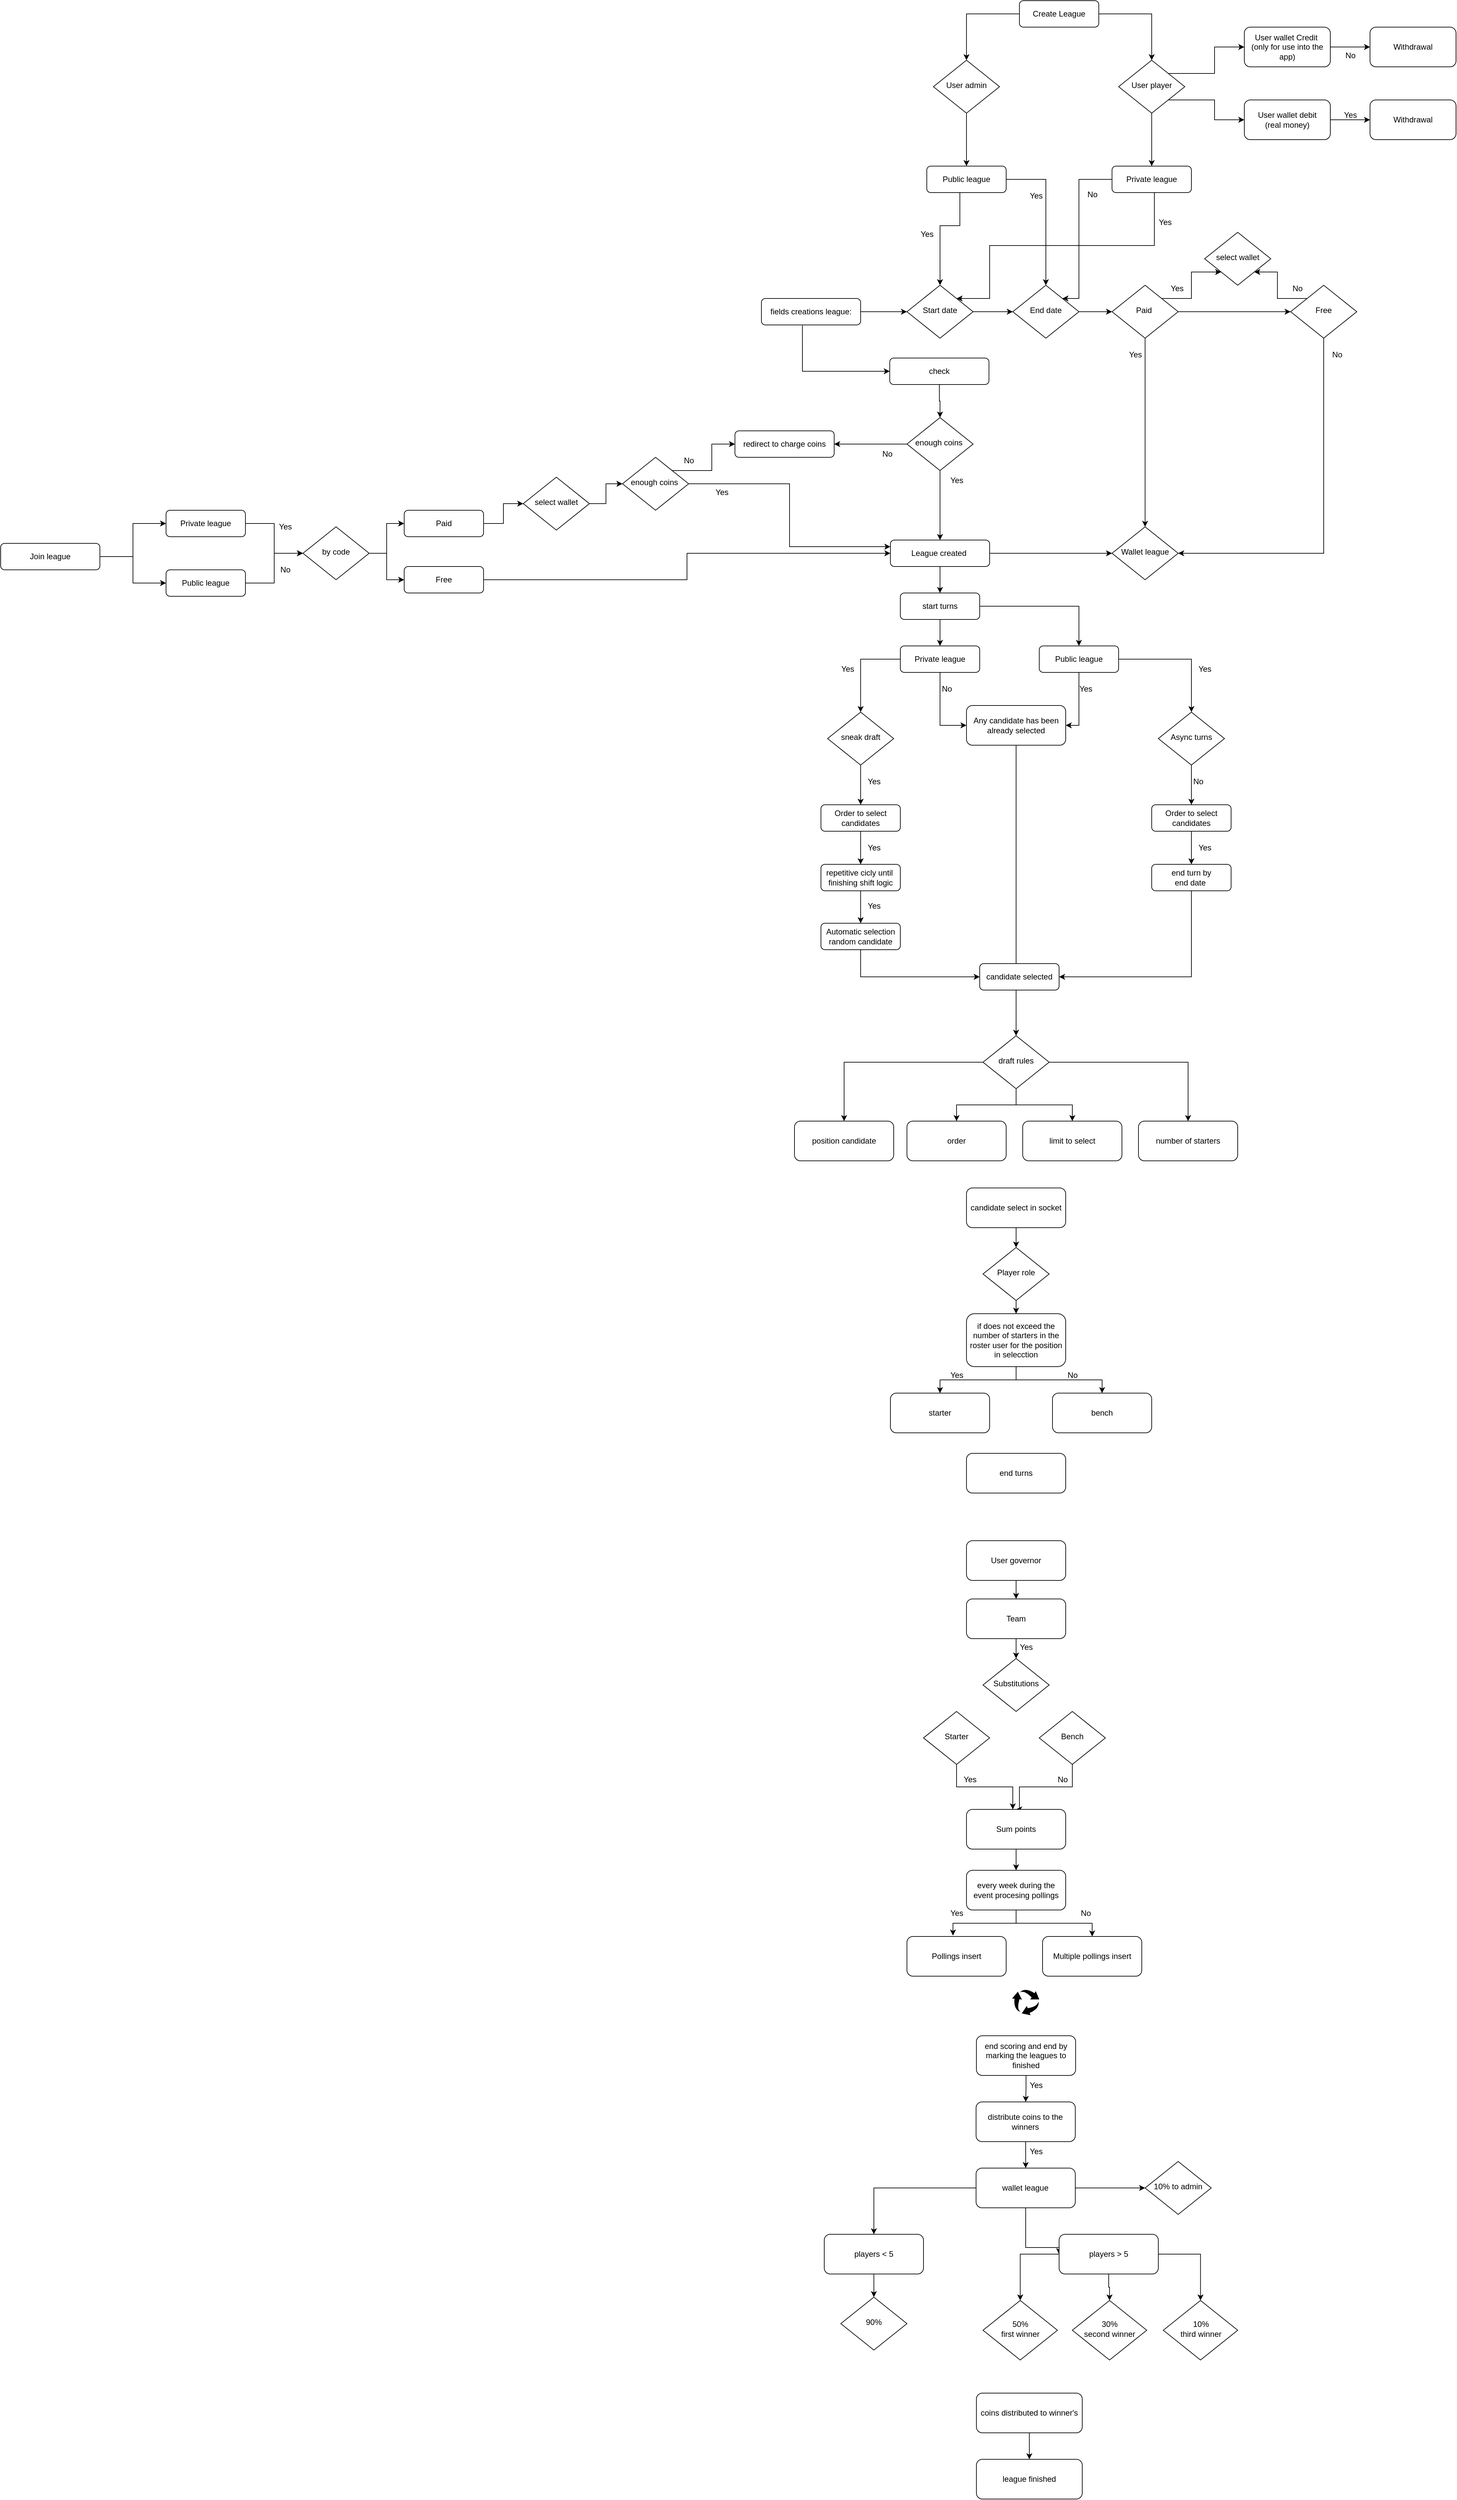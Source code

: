 <mxfile version="22.0.4" type="github">
  <diagram id="C5RBs43oDa-KdzZeNtuy" name="Page-1">
    <mxGraphModel dx="3341" dy="2098" grid="1" gridSize="10" guides="1" tooltips="1" connect="1" arrows="1" fold="1" page="1" pageScale="1" pageWidth="827" pageHeight="1169" math="0" shadow="0">
      <root>
        <mxCell id="WIyWlLk6GJQsqaUBKTNV-0" />
        <mxCell id="WIyWlLk6GJQsqaUBKTNV-1" parent="WIyWlLk6GJQsqaUBKTNV-0" />
        <mxCell id="LdKWhNBL06tsR5V6rzGG-15" style="edgeStyle=orthogonalEdgeStyle;rounded=0;orthogonalLoop=1;jettySize=auto;html=1;entryX=0.5;entryY=0;entryDx=0;entryDy=0;" parent="WIyWlLk6GJQsqaUBKTNV-1" source="WIyWlLk6GJQsqaUBKTNV-3" target="LdKWhNBL06tsR5V6rzGG-14" edge="1">
          <mxGeometry relative="1" as="geometry" />
        </mxCell>
        <mxCell id="LdKWhNBL06tsR5V6rzGG-22" style="edgeStyle=orthogonalEdgeStyle;rounded=0;orthogonalLoop=1;jettySize=auto;html=1;entryX=0.5;entryY=0;entryDx=0;entryDy=0;" parent="WIyWlLk6GJQsqaUBKTNV-1" source="WIyWlLk6GJQsqaUBKTNV-3" target="LdKWhNBL06tsR5V6rzGG-13" edge="1">
          <mxGeometry relative="1" as="geometry" />
        </mxCell>
        <mxCell id="WIyWlLk6GJQsqaUBKTNV-3" value="Create League" style="rounded=1;whiteSpace=wrap;html=1;fontSize=12;glass=0;strokeWidth=1;shadow=0;" parent="WIyWlLk6GJQsqaUBKTNV-1" vertex="1">
          <mxGeometry x="200" y="-210" width="120" height="40" as="geometry" />
        </mxCell>
        <mxCell id="xCJU8SBBF0eKVweeBL70-34" style="edgeStyle=orthogonalEdgeStyle;rounded=0;orthogonalLoop=1;jettySize=auto;html=1;" edge="1" parent="WIyWlLk6GJQsqaUBKTNV-1" source="WIyWlLk6GJQsqaUBKTNV-6" target="LdKWhNBL06tsR5V6rzGG-4">
          <mxGeometry relative="1" as="geometry" />
        </mxCell>
        <mxCell id="WIyWlLk6GJQsqaUBKTNV-6" value="Start date" style="rhombus;whiteSpace=wrap;html=1;shadow=0;fontFamily=Helvetica;fontSize=12;align=center;strokeWidth=1;spacing=6;spacingTop=-4;" parent="WIyWlLk6GJQsqaUBKTNV-1" vertex="1">
          <mxGeometry x="30" y="220" width="100" height="80" as="geometry" />
        </mxCell>
        <mxCell id="LdKWhNBL06tsR5V6rzGG-32" style="edgeStyle=orthogonalEdgeStyle;rounded=0;orthogonalLoop=1;jettySize=auto;html=1;entryX=0.5;entryY=0;entryDx=0;entryDy=0;" parent="WIyWlLk6GJQsqaUBKTNV-1" source="WIyWlLk6GJQsqaUBKTNV-11" target="LdKWhNBL06tsR5V6rzGG-30" edge="1">
          <mxGeometry relative="1" as="geometry" />
        </mxCell>
        <mxCell id="LdKWhNBL06tsR5V6rzGG-33" style="edgeStyle=orthogonalEdgeStyle;rounded=0;orthogonalLoop=1;jettySize=auto;html=1;entryX=0.5;entryY=0;entryDx=0;entryDy=0;" parent="WIyWlLk6GJQsqaUBKTNV-1" source="WIyWlLk6GJQsqaUBKTNV-11" target="LdKWhNBL06tsR5V6rzGG-31" edge="1">
          <mxGeometry relative="1" as="geometry" />
        </mxCell>
        <mxCell id="WIyWlLk6GJQsqaUBKTNV-11" value="start turns" style="rounded=1;whiteSpace=wrap;html=1;fontSize=12;glass=0;strokeWidth=1;shadow=0;" parent="WIyWlLk6GJQsqaUBKTNV-1" vertex="1">
          <mxGeometry x="20" y="685" width="120" height="40" as="geometry" />
        </mxCell>
        <mxCell id="LdKWhNBL06tsR5V6rzGG-2" style="edgeStyle=orthogonalEdgeStyle;rounded=0;orthogonalLoop=1;jettySize=auto;html=1;entryX=0.5;entryY=0;entryDx=0;entryDy=0;" parent="WIyWlLk6GJQsqaUBKTNV-1" source="LdKWhNBL06tsR5V6rzGG-1" target="WIyWlLk6GJQsqaUBKTNV-6" edge="1">
          <mxGeometry relative="1" as="geometry">
            <Array as="points">
              <mxPoint x="110" y="130" />
              <mxPoint x="80" y="130" />
            </Array>
          </mxGeometry>
        </mxCell>
        <mxCell id="xCJU8SBBF0eKVweeBL70-11" style="edgeStyle=orthogonalEdgeStyle;rounded=0;orthogonalLoop=1;jettySize=auto;html=1;entryX=0.5;entryY=0;entryDx=0;entryDy=0;" edge="1" parent="WIyWlLk6GJQsqaUBKTNV-1" source="LdKWhNBL06tsR5V6rzGG-1" target="LdKWhNBL06tsR5V6rzGG-4">
          <mxGeometry relative="1" as="geometry" />
        </mxCell>
        <mxCell id="LdKWhNBL06tsR5V6rzGG-1" value="Public league" style="rounded=1;whiteSpace=wrap;html=1;fontSize=12;glass=0;strokeWidth=1;shadow=0;" parent="WIyWlLk6GJQsqaUBKTNV-1" vertex="1">
          <mxGeometry x="60" y="40" width="120" height="40" as="geometry" />
        </mxCell>
        <mxCell id="xCJU8SBBF0eKVweeBL70-36" style="edgeStyle=orthogonalEdgeStyle;rounded=0;orthogonalLoop=1;jettySize=auto;html=1;" edge="1" parent="WIyWlLk6GJQsqaUBKTNV-1" source="LdKWhNBL06tsR5V6rzGG-4" target="xCJU8SBBF0eKVweeBL70-0">
          <mxGeometry relative="1" as="geometry" />
        </mxCell>
        <mxCell id="LdKWhNBL06tsR5V6rzGG-4" value="End date" style="rhombus;whiteSpace=wrap;html=1;shadow=0;fontFamily=Helvetica;fontSize=12;align=center;strokeWidth=1;spacing=6;spacingTop=-4;" parent="WIyWlLk6GJQsqaUBKTNV-1" vertex="1">
          <mxGeometry x="190" y="220" width="100" height="80" as="geometry" />
        </mxCell>
        <mxCell id="LdKWhNBL06tsR5V6rzGG-8" value="Yes" style="text;html=1;align=center;verticalAlign=middle;resizable=0;points=[];autosize=1;strokeColor=none;fillColor=none;" parent="WIyWlLk6GJQsqaUBKTNV-1" vertex="1">
          <mxGeometry x="205" y="70" width="40" height="30" as="geometry" />
        </mxCell>
        <mxCell id="LdKWhNBL06tsR5V6rzGG-10" value="Yes" style="text;html=1;align=center;verticalAlign=middle;resizable=0;points=[];autosize=1;strokeColor=none;fillColor=none;" parent="WIyWlLk6GJQsqaUBKTNV-1" vertex="1">
          <mxGeometry x="40" y="128" width="40" height="30" as="geometry" />
        </mxCell>
        <mxCell id="LdKWhNBL06tsR5V6rzGG-18" style="edgeStyle=orthogonalEdgeStyle;rounded=0;orthogonalLoop=1;jettySize=auto;html=1;entryX=1;entryY=0;entryDx=0;entryDy=0;" parent="WIyWlLk6GJQsqaUBKTNV-1" target="WIyWlLk6GJQsqaUBKTNV-6" edge="1">
          <mxGeometry relative="1" as="geometry">
            <Array as="points">
              <mxPoint x="404" y="160" />
              <mxPoint x="155" y="160" />
              <mxPoint x="155" y="240" />
            </Array>
            <mxPoint x="404" y="80" as="sourcePoint" />
            <mxPoint x="155" y="240" as="targetPoint" />
          </mxGeometry>
        </mxCell>
        <mxCell id="xCJU8SBBF0eKVweeBL70-35" style="edgeStyle=orthogonalEdgeStyle;rounded=0;orthogonalLoop=1;jettySize=auto;html=1;entryX=1;entryY=0;entryDx=0;entryDy=0;" edge="1" parent="WIyWlLk6GJQsqaUBKTNV-1" source="LdKWhNBL06tsR5V6rzGG-12" target="LdKWhNBL06tsR5V6rzGG-4">
          <mxGeometry relative="1" as="geometry">
            <Array as="points">
              <mxPoint x="290" y="60" />
              <mxPoint x="290" y="240" />
            </Array>
          </mxGeometry>
        </mxCell>
        <mxCell id="LdKWhNBL06tsR5V6rzGG-12" value="Private league" style="rounded=1;whiteSpace=wrap;html=1;fontSize=12;glass=0;strokeWidth=1;shadow=0;" parent="WIyWlLk6GJQsqaUBKTNV-1" vertex="1">
          <mxGeometry x="340" y="40" width="120" height="40" as="geometry" />
        </mxCell>
        <mxCell id="LdKWhNBL06tsR5V6rzGG-17" style="edgeStyle=orthogonalEdgeStyle;rounded=0;orthogonalLoop=1;jettySize=auto;html=1;entryX=0.5;entryY=0;entryDx=0;entryDy=0;" parent="WIyWlLk6GJQsqaUBKTNV-1" source="LdKWhNBL06tsR5V6rzGG-13" target="LdKWhNBL06tsR5V6rzGG-12" edge="1">
          <mxGeometry relative="1" as="geometry" />
        </mxCell>
        <mxCell id="xCJU8SBBF0eKVweeBL70-66" style="edgeStyle=orthogonalEdgeStyle;rounded=0;orthogonalLoop=1;jettySize=auto;html=1;entryX=0;entryY=0.5;entryDx=0;entryDy=0;exitX=1;exitY=0;exitDx=0;exitDy=0;" edge="1" parent="WIyWlLk6GJQsqaUBKTNV-1" source="LdKWhNBL06tsR5V6rzGG-13" target="xCJU8SBBF0eKVweeBL70-25">
          <mxGeometry relative="1" as="geometry" />
        </mxCell>
        <mxCell id="xCJU8SBBF0eKVweeBL70-67" style="edgeStyle=orthogonalEdgeStyle;rounded=0;orthogonalLoop=1;jettySize=auto;html=1;entryX=0;entryY=0.5;entryDx=0;entryDy=0;exitX=1;exitY=1;exitDx=0;exitDy=0;" edge="1" parent="WIyWlLk6GJQsqaUBKTNV-1" source="LdKWhNBL06tsR5V6rzGG-13" target="xCJU8SBBF0eKVweeBL70-30">
          <mxGeometry relative="1" as="geometry" />
        </mxCell>
        <mxCell id="LdKWhNBL06tsR5V6rzGG-13" value="User player" style="rhombus;whiteSpace=wrap;html=1;shadow=0;fontFamily=Helvetica;fontSize=12;align=center;strokeWidth=1;spacing=6;spacingTop=-4;" parent="WIyWlLk6GJQsqaUBKTNV-1" vertex="1">
          <mxGeometry x="350" y="-120" width="100" height="80" as="geometry" />
        </mxCell>
        <mxCell id="LdKWhNBL06tsR5V6rzGG-16" style="edgeStyle=orthogonalEdgeStyle;rounded=0;orthogonalLoop=1;jettySize=auto;html=1;entryX=0.5;entryY=0;entryDx=0;entryDy=0;" parent="WIyWlLk6GJQsqaUBKTNV-1" source="LdKWhNBL06tsR5V6rzGG-14" target="LdKWhNBL06tsR5V6rzGG-1" edge="1">
          <mxGeometry relative="1" as="geometry" />
        </mxCell>
        <mxCell id="LdKWhNBL06tsR5V6rzGG-14" value="User admin" style="rhombus;whiteSpace=wrap;html=1;shadow=0;fontFamily=Helvetica;fontSize=12;align=center;strokeWidth=1;spacing=6;spacingTop=-4;" parent="WIyWlLk6GJQsqaUBKTNV-1" vertex="1">
          <mxGeometry x="70" y="-120" width="100" height="80" as="geometry" />
        </mxCell>
        <mxCell id="LdKWhNBL06tsR5V6rzGG-19" value="Yes" style="text;html=1;align=center;verticalAlign=middle;resizable=0;points=[];autosize=1;strokeColor=none;fillColor=none;" parent="WIyWlLk6GJQsqaUBKTNV-1" vertex="1">
          <mxGeometry x="400" y="110" width="40" height="30" as="geometry" />
        </mxCell>
        <mxCell id="LdKWhNBL06tsR5V6rzGG-21" value="No" style="text;html=1;align=center;verticalAlign=middle;resizable=0;points=[];autosize=1;strokeColor=none;fillColor=none;" parent="WIyWlLk6GJQsqaUBKTNV-1" vertex="1">
          <mxGeometry x="290" y="68" width="40" height="30" as="geometry" />
        </mxCell>
        <mxCell id="LdKWhNBL06tsR5V6rzGG-44" style="edgeStyle=orthogonalEdgeStyle;rounded=0;orthogonalLoop=1;jettySize=auto;html=1;" parent="WIyWlLk6GJQsqaUBKTNV-1" source="LdKWhNBL06tsR5V6rzGG-30" target="LdKWhNBL06tsR5V6rzGG-41" edge="1">
          <mxGeometry relative="1" as="geometry" />
        </mxCell>
        <mxCell id="xCJU8SBBF0eKVweeBL70-92" style="edgeStyle=orthogonalEdgeStyle;rounded=0;orthogonalLoop=1;jettySize=auto;html=1;entryX=0;entryY=0.5;entryDx=0;entryDy=0;" edge="1" parent="WIyWlLk6GJQsqaUBKTNV-1" source="LdKWhNBL06tsR5V6rzGG-30" target="LdKWhNBL06tsR5V6rzGG-47">
          <mxGeometry relative="1" as="geometry" />
        </mxCell>
        <mxCell id="LdKWhNBL06tsR5V6rzGG-30" value="Private league" style="rounded=1;whiteSpace=wrap;html=1;fontSize=12;glass=0;strokeWidth=1;shadow=0;" parent="WIyWlLk6GJQsqaUBKTNV-1" vertex="1">
          <mxGeometry x="20" y="765" width="120" height="40" as="geometry" />
        </mxCell>
        <mxCell id="LdKWhNBL06tsR5V6rzGG-45" style="edgeStyle=orthogonalEdgeStyle;rounded=0;orthogonalLoop=1;jettySize=auto;html=1;" parent="WIyWlLk6GJQsqaUBKTNV-1" source="LdKWhNBL06tsR5V6rzGG-31" target="LdKWhNBL06tsR5V6rzGG-43" edge="1">
          <mxGeometry relative="1" as="geometry" />
        </mxCell>
        <mxCell id="xCJU8SBBF0eKVweeBL70-93" style="edgeStyle=orthogonalEdgeStyle;rounded=0;orthogonalLoop=1;jettySize=auto;html=1;entryX=1;entryY=0.5;entryDx=0;entryDy=0;" edge="1" parent="WIyWlLk6GJQsqaUBKTNV-1" source="LdKWhNBL06tsR5V6rzGG-31" target="LdKWhNBL06tsR5V6rzGG-47">
          <mxGeometry relative="1" as="geometry" />
        </mxCell>
        <mxCell id="LdKWhNBL06tsR5V6rzGG-31" value="Public league" style="rounded=1;whiteSpace=wrap;html=1;fontSize=12;glass=0;strokeWidth=1;shadow=0;" parent="WIyWlLk6GJQsqaUBKTNV-1" vertex="1">
          <mxGeometry x="230" y="765" width="120" height="40" as="geometry" />
        </mxCell>
        <mxCell id="xCJU8SBBF0eKVweeBL70-101" style="edgeStyle=orthogonalEdgeStyle;rounded=0;orthogonalLoop=1;jettySize=auto;html=1;entryX=0.5;entryY=0;entryDx=0;entryDy=0;" edge="1" parent="WIyWlLk6GJQsqaUBKTNV-1" source="LdKWhNBL06tsR5V6rzGG-36" target="xCJU8SBBF0eKVweeBL70-79">
          <mxGeometry relative="1" as="geometry" />
        </mxCell>
        <mxCell id="xCJU8SBBF0eKVweeBL70-102" style="edgeStyle=orthogonalEdgeStyle;rounded=0;orthogonalLoop=1;jettySize=auto;html=1;entryX=0.5;entryY=0;entryDx=0;entryDy=0;" edge="1" parent="WIyWlLk6GJQsqaUBKTNV-1" source="LdKWhNBL06tsR5V6rzGG-36" target="xCJU8SBBF0eKVweeBL70-99">
          <mxGeometry relative="1" as="geometry" />
        </mxCell>
        <mxCell id="xCJU8SBBF0eKVweeBL70-103" style="edgeStyle=orthogonalEdgeStyle;rounded=0;orthogonalLoop=1;jettySize=auto;html=1;entryX=0.5;entryY=0;entryDx=0;entryDy=0;" edge="1" parent="WIyWlLk6GJQsqaUBKTNV-1" source="LdKWhNBL06tsR5V6rzGG-36" target="xCJU8SBBF0eKVweeBL70-78">
          <mxGeometry relative="1" as="geometry" />
        </mxCell>
        <mxCell id="xCJU8SBBF0eKVweeBL70-104" style="edgeStyle=orthogonalEdgeStyle;rounded=0;orthogonalLoop=1;jettySize=auto;html=1;entryX=0.5;entryY=0;entryDx=0;entryDy=0;" edge="1" parent="WIyWlLk6GJQsqaUBKTNV-1" source="LdKWhNBL06tsR5V6rzGG-36" target="xCJU8SBBF0eKVweeBL70-80">
          <mxGeometry relative="1" as="geometry" />
        </mxCell>
        <mxCell id="LdKWhNBL06tsR5V6rzGG-36" value="draft rules" style="rhombus;whiteSpace=wrap;html=1;shadow=0;fontFamily=Helvetica;fontSize=12;align=center;strokeWidth=1;spacing=6;spacingTop=-4;" parent="WIyWlLk6GJQsqaUBKTNV-1" vertex="1">
          <mxGeometry x="145" y="1354" width="100" height="80" as="geometry" />
        </mxCell>
        <mxCell id="LdKWhNBL06tsR5V6rzGG-40" value="Yes" style="text;html=1;align=center;verticalAlign=middle;resizable=0;points=[];autosize=1;strokeColor=none;fillColor=none;" parent="WIyWlLk6GJQsqaUBKTNV-1" vertex="1">
          <mxGeometry x="-40" y="955" width="40" height="30" as="geometry" />
        </mxCell>
        <mxCell id="xCJU8SBBF0eKVweeBL70-73" style="edgeStyle=orthogonalEdgeStyle;rounded=0;orthogonalLoop=1;jettySize=auto;html=1;" edge="1" parent="WIyWlLk6GJQsqaUBKTNV-1" source="LdKWhNBL06tsR5V6rzGG-41" target="xCJU8SBBF0eKVweeBL70-72">
          <mxGeometry relative="1" as="geometry" />
        </mxCell>
        <mxCell id="LdKWhNBL06tsR5V6rzGG-41" value="sneak draft" style="rhombus;whiteSpace=wrap;html=1;shadow=0;fontFamily=Helvetica;fontSize=12;align=center;strokeWidth=1;spacing=6;spacingTop=-4;" parent="WIyWlLk6GJQsqaUBKTNV-1" vertex="1">
          <mxGeometry x="-90" y="865" width="100" height="80" as="geometry" />
        </mxCell>
        <mxCell id="xCJU8SBBF0eKVweeBL70-75" style="edgeStyle=orthogonalEdgeStyle;rounded=0;orthogonalLoop=1;jettySize=auto;html=1;entryX=0.5;entryY=0;entryDx=0;entryDy=0;" edge="1" parent="WIyWlLk6GJQsqaUBKTNV-1" source="LdKWhNBL06tsR5V6rzGG-43" target="xCJU8SBBF0eKVweeBL70-74">
          <mxGeometry relative="1" as="geometry" />
        </mxCell>
        <mxCell id="LdKWhNBL06tsR5V6rzGG-43" value="Async turns" style="rhombus;whiteSpace=wrap;html=1;shadow=0;fontFamily=Helvetica;fontSize=12;align=center;strokeWidth=1;spacing=6;spacingTop=-4;" parent="WIyWlLk6GJQsqaUBKTNV-1" vertex="1">
          <mxGeometry x="410" y="865" width="100" height="80" as="geometry" />
        </mxCell>
        <mxCell id="xCJU8SBBF0eKVweeBL70-96" style="edgeStyle=orthogonalEdgeStyle;rounded=0;orthogonalLoop=1;jettySize=auto;html=1;entryX=0.5;entryY=0;entryDx=0;entryDy=0;" edge="1" parent="WIyWlLk6GJQsqaUBKTNV-1" source="LdKWhNBL06tsR5V6rzGG-47" target="LdKWhNBL06tsR5V6rzGG-36">
          <mxGeometry relative="1" as="geometry" />
        </mxCell>
        <mxCell id="LdKWhNBL06tsR5V6rzGG-47" value="Any candidate has been already selected" style="rounded=1;whiteSpace=wrap;html=1;fontSize=12;glass=0;strokeWidth=1;shadow=0;" parent="WIyWlLk6GJQsqaUBKTNV-1" vertex="1">
          <mxGeometry x="120" y="855" width="150" height="60" as="geometry" />
        </mxCell>
        <mxCell id="LdKWhNBL06tsR5V6rzGG-52" value="No" style="text;html=1;align=center;verticalAlign=middle;resizable=0;points=[];autosize=1;strokeColor=none;fillColor=none;" parent="WIyWlLk6GJQsqaUBKTNV-1" vertex="1">
          <mxGeometry x="450" y="955" width="40" height="30" as="geometry" />
        </mxCell>
        <mxCell id="xCJU8SBBF0eKVweeBL70-37" style="edgeStyle=orthogonalEdgeStyle;rounded=0;orthogonalLoop=1;jettySize=auto;html=1;" edge="1" parent="WIyWlLk6GJQsqaUBKTNV-1" source="xCJU8SBBF0eKVweeBL70-0" target="xCJU8SBBF0eKVweeBL70-2">
          <mxGeometry relative="1" as="geometry" />
        </mxCell>
        <mxCell id="xCJU8SBBF0eKVweeBL70-44" style="edgeStyle=orthogonalEdgeStyle;rounded=0;orthogonalLoop=1;jettySize=auto;html=1;" edge="1" parent="WIyWlLk6GJQsqaUBKTNV-1" source="xCJU8SBBF0eKVweeBL70-0" target="xCJU8SBBF0eKVweeBL70-42">
          <mxGeometry relative="1" as="geometry" />
        </mxCell>
        <mxCell id="xCJU8SBBF0eKVweeBL70-219" style="edgeStyle=orthogonalEdgeStyle;rounded=0;orthogonalLoop=1;jettySize=auto;html=1;entryX=0;entryY=1;entryDx=0;entryDy=0;exitX=1;exitY=0;exitDx=0;exitDy=0;" edge="1" parent="WIyWlLk6GJQsqaUBKTNV-1" source="xCJU8SBBF0eKVweeBL70-0" target="xCJU8SBBF0eKVweeBL70-218">
          <mxGeometry relative="1" as="geometry" />
        </mxCell>
        <mxCell id="xCJU8SBBF0eKVweeBL70-0" value="Paid&amp;nbsp;" style="rhombus;whiteSpace=wrap;html=1;shadow=0;fontFamily=Helvetica;fontSize=12;align=center;strokeWidth=1;spacing=6;spacingTop=-4;" vertex="1" parent="WIyWlLk6GJQsqaUBKTNV-1">
          <mxGeometry x="340" y="220" width="100" height="80" as="geometry" />
        </mxCell>
        <mxCell id="xCJU8SBBF0eKVweeBL70-47" style="edgeStyle=orthogonalEdgeStyle;rounded=0;orthogonalLoop=1;jettySize=auto;html=1;entryX=1;entryY=0.5;entryDx=0;entryDy=0;exitX=0.5;exitY=1;exitDx=0;exitDy=0;" edge="1" parent="WIyWlLk6GJQsqaUBKTNV-1" source="xCJU8SBBF0eKVweeBL70-2" target="xCJU8SBBF0eKVweeBL70-42">
          <mxGeometry relative="1" as="geometry" />
        </mxCell>
        <mxCell id="xCJU8SBBF0eKVweeBL70-221" style="edgeStyle=orthogonalEdgeStyle;rounded=0;orthogonalLoop=1;jettySize=auto;html=1;entryX=1;entryY=1;entryDx=0;entryDy=0;" edge="1" parent="WIyWlLk6GJQsqaUBKTNV-1" source="xCJU8SBBF0eKVweeBL70-2" target="xCJU8SBBF0eKVweeBL70-218">
          <mxGeometry relative="1" as="geometry">
            <Array as="points">
              <mxPoint x="590" y="240" />
              <mxPoint x="590" y="200" />
            </Array>
          </mxGeometry>
        </mxCell>
        <mxCell id="xCJU8SBBF0eKVweeBL70-2" value="Free" style="rhombus;whiteSpace=wrap;html=1;shadow=0;fontFamily=Helvetica;fontSize=12;align=center;strokeWidth=1;spacing=6;spacingTop=-4;" vertex="1" parent="WIyWlLk6GJQsqaUBKTNV-1">
          <mxGeometry x="610" y="220" width="100" height="80" as="geometry" />
        </mxCell>
        <mxCell id="xCJU8SBBF0eKVweeBL70-56" style="edgeStyle=orthogonalEdgeStyle;rounded=0;orthogonalLoop=1;jettySize=auto;html=1;entryX=0;entryY=0.5;entryDx=0;entryDy=0;" edge="1" parent="WIyWlLk6GJQsqaUBKTNV-1" source="xCJU8SBBF0eKVweeBL70-25" target="xCJU8SBBF0eKVweeBL70-54">
          <mxGeometry relative="1" as="geometry" />
        </mxCell>
        <mxCell id="xCJU8SBBF0eKVweeBL70-25" value="User wallet Credit&amp;nbsp;&lt;br style=&quot;border-color: var(--border-color);&quot;&gt;(only for use into the app)" style="rounded=1;whiteSpace=wrap;html=1;fontSize=12;glass=0;strokeWidth=1;shadow=0;" vertex="1" parent="WIyWlLk6GJQsqaUBKTNV-1">
          <mxGeometry x="540" y="-170" width="130" height="60" as="geometry" />
        </mxCell>
        <mxCell id="xCJU8SBBF0eKVweeBL70-57" style="edgeStyle=orthogonalEdgeStyle;rounded=0;orthogonalLoop=1;jettySize=auto;html=1;" edge="1" parent="WIyWlLk6GJQsqaUBKTNV-1" source="xCJU8SBBF0eKVweeBL70-30" target="xCJU8SBBF0eKVweeBL70-55">
          <mxGeometry relative="1" as="geometry" />
        </mxCell>
        <mxCell id="xCJU8SBBF0eKVweeBL70-30" value="User wallet debit&lt;br&gt;(real money)" style="rounded=1;whiteSpace=wrap;html=1;fontSize=12;glass=0;strokeWidth=1;shadow=0;" vertex="1" parent="WIyWlLk6GJQsqaUBKTNV-1">
          <mxGeometry x="540" y="-60" width="130" height="60" as="geometry" />
        </mxCell>
        <mxCell id="xCJU8SBBF0eKVweeBL70-33" style="edgeStyle=orthogonalEdgeStyle;rounded=0;orthogonalLoop=1;jettySize=auto;html=1;entryX=0;entryY=0.5;entryDx=0;entryDy=0;" edge="1" parent="WIyWlLk6GJQsqaUBKTNV-1" source="xCJU8SBBF0eKVweeBL70-32" target="WIyWlLk6GJQsqaUBKTNV-6">
          <mxGeometry relative="1" as="geometry" />
        </mxCell>
        <mxCell id="xCJU8SBBF0eKVweeBL70-192" style="edgeStyle=orthogonalEdgeStyle;rounded=0;orthogonalLoop=1;jettySize=auto;html=1;entryX=0;entryY=0.5;entryDx=0;entryDy=0;exitX=0.413;exitY=1.021;exitDx=0;exitDy=0;exitPerimeter=0;" edge="1" parent="WIyWlLk6GJQsqaUBKTNV-1" source="xCJU8SBBF0eKVweeBL70-32" target="xCJU8SBBF0eKVweeBL70-188">
          <mxGeometry relative="1" as="geometry" />
        </mxCell>
        <mxCell id="xCJU8SBBF0eKVweeBL70-32" value="fields creations league:" style="rounded=1;whiteSpace=wrap;html=1;fontSize=12;glass=0;strokeWidth=1;shadow=0;" vertex="1" parent="WIyWlLk6GJQsqaUBKTNV-1">
          <mxGeometry x="-190" y="240" width="150" height="40" as="geometry" />
        </mxCell>
        <mxCell id="xCJU8SBBF0eKVweeBL70-40" style="edgeStyle=orthogonalEdgeStyle;rounded=0;orthogonalLoop=1;jettySize=auto;html=1;entryX=0.5;entryY=0;entryDx=0;entryDy=0;" edge="1" parent="WIyWlLk6GJQsqaUBKTNV-1" source="xCJU8SBBF0eKVweeBL70-38" target="WIyWlLk6GJQsqaUBKTNV-11">
          <mxGeometry relative="1" as="geometry" />
        </mxCell>
        <mxCell id="xCJU8SBBF0eKVweeBL70-43" style="edgeStyle=orthogonalEdgeStyle;rounded=0;orthogonalLoop=1;jettySize=auto;html=1;" edge="1" parent="WIyWlLk6GJQsqaUBKTNV-1" source="xCJU8SBBF0eKVweeBL70-38" target="xCJU8SBBF0eKVweeBL70-42">
          <mxGeometry relative="1" as="geometry" />
        </mxCell>
        <mxCell id="xCJU8SBBF0eKVweeBL70-38" value="League created&amp;nbsp;" style="rounded=1;whiteSpace=wrap;html=1;fontSize=12;glass=0;strokeWidth=1;shadow=0;" vertex="1" parent="WIyWlLk6GJQsqaUBKTNV-1">
          <mxGeometry x="5" y="605" width="150" height="40" as="geometry" />
        </mxCell>
        <mxCell id="xCJU8SBBF0eKVweeBL70-42" value="Wallet league" style="rhombus;whiteSpace=wrap;html=1;shadow=0;fontFamily=Helvetica;fontSize=12;align=center;strokeWidth=1;spacing=6;spacingTop=-4;" vertex="1" parent="WIyWlLk6GJQsqaUBKTNV-1">
          <mxGeometry x="340" y="585" width="100" height="80" as="geometry" />
        </mxCell>
        <mxCell id="xCJU8SBBF0eKVweeBL70-45" value="Yes" style="text;html=1;align=center;verticalAlign=middle;resizable=0;points=[];autosize=1;strokeColor=none;fillColor=none;" vertex="1" parent="WIyWlLk6GJQsqaUBKTNV-1">
          <mxGeometry x="355" y="310" width="40" height="30" as="geometry" />
        </mxCell>
        <mxCell id="xCJU8SBBF0eKVweeBL70-48" value="No" style="text;html=1;align=center;verticalAlign=middle;resizable=0;points=[];autosize=1;strokeColor=none;fillColor=none;" vertex="1" parent="WIyWlLk6GJQsqaUBKTNV-1">
          <mxGeometry x="660" y="310" width="40" height="30" as="geometry" />
        </mxCell>
        <mxCell id="xCJU8SBBF0eKVweeBL70-54" value="Withdrawal" style="rounded=1;whiteSpace=wrap;html=1;fontSize=12;glass=0;strokeWidth=1;shadow=0;" vertex="1" parent="WIyWlLk6GJQsqaUBKTNV-1">
          <mxGeometry x="730" y="-170" width="130" height="60" as="geometry" />
        </mxCell>
        <mxCell id="xCJU8SBBF0eKVweeBL70-55" value="Withdrawal" style="rounded=1;whiteSpace=wrap;html=1;fontSize=12;glass=0;strokeWidth=1;shadow=0;" vertex="1" parent="WIyWlLk6GJQsqaUBKTNV-1">
          <mxGeometry x="730" y="-60" width="130" height="60" as="geometry" />
        </mxCell>
        <mxCell id="xCJU8SBBF0eKVweeBL70-58" value="Yes" style="text;html=1;align=center;verticalAlign=middle;resizable=0;points=[];autosize=1;strokeColor=none;fillColor=none;" vertex="1" parent="WIyWlLk6GJQsqaUBKTNV-1">
          <mxGeometry x="680" y="-52" width="40" height="30" as="geometry" />
        </mxCell>
        <mxCell id="xCJU8SBBF0eKVweeBL70-59" value="No" style="text;html=1;align=center;verticalAlign=middle;resizable=0;points=[];autosize=1;strokeColor=none;fillColor=none;" vertex="1" parent="WIyWlLk6GJQsqaUBKTNV-1">
          <mxGeometry x="680" y="-142" width="40" height="30" as="geometry" />
        </mxCell>
        <mxCell id="xCJU8SBBF0eKVweeBL70-63" value="Yes" style="text;html=1;align=center;verticalAlign=middle;resizable=0;points=[];autosize=1;strokeColor=none;fillColor=none;" vertex="1" parent="WIyWlLk6GJQsqaUBKTNV-1">
          <mxGeometry x="-80" y="785" width="40" height="30" as="geometry" />
        </mxCell>
        <mxCell id="xCJU8SBBF0eKVweeBL70-64" value="Yes" style="text;html=1;align=center;verticalAlign=middle;resizable=0;points=[];autosize=1;strokeColor=none;fillColor=none;" vertex="1" parent="WIyWlLk6GJQsqaUBKTNV-1">
          <mxGeometry x="460" y="785" width="40" height="30" as="geometry" />
        </mxCell>
        <mxCell id="xCJU8SBBF0eKVweeBL70-85" style="edgeStyle=orthogonalEdgeStyle;rounded=0;orthogonalLoop=1;jettySize=auto;html=1;" edge="1" parent="WIyWlLk6GJQsqaUBKTNV-1" source="xCJU8SBBF0eKVweeBL70-72" target="xCJU8SBBF0eKVweeBL70-84">
          <mxGeometry relative="1" as="geometry" />
        </mxCell>
        <mxCell id="xCJU8SBBF0eKVweeBL70-72" value="Order to select candidates" style="rounded=1;whiteSpace=wrap;html=1;fontSize=12;glass=0;strokeWidth=1;shadow=0;" vertex="1" parent="WIyWlLk6GJQsqaUBKTNV-1">
          <mxGeometry x="-100" y="1005" width="120" height="40" as="geometry" />
        </mxCell>
        <mxCell id="xCJU8SBBF0eKVweeBL70-89" style="edgeStyle=orthogonalEdgeStyle;rounded=0;orthogonalLoop=1;jettySize=auto;html=1;entryX=0.5;entryY=0;entryDx=0;entryDy=0;" edge="1" parent="WIyWlLk6GJQsqaUBKTNV-1" source="xCJU8SBBF0eKVweeBL70-74" target="xCJU8SBBF0eKVweeBL70-86">
          <mxGeometry relative="1" as="geometry" />
        </mxCell>
        <mxCell id="xCJU8SBBF0eKVweeBL70-74" value="Order to select candidates" style="rounded=1;whiteSpace=wrap;html=1;fontSize=12;glass=0;strokeWidth=1;shadow=0;" vertex="1" parent="WIyWlLk6GJQsqaUBKTNV-1">
          <mxGeometry x="400" y="1005" width="120" height="40" as="geometry" />
        </mxCell>
        <mxCell id="xCJU8SBBF0eKVweeBL70-76" style="edgeStyle=orthogonalEdgeStyle;rounded=0;orthogonalLoop=1;jettySize=auto;html=1;exitX=0.5;exitY=1;exitDx=0;exitDy=0;" edge="1" parent="WIyWlLk6GJQsqaUBKTNV-1" source="xCJU8SBBF0eKVweeBL70-74" target="xCJU8SBBF0eKVweeBL70-74">
          <mxGeometry relative="1" as="geometry" />
        </mxCell>
        <mxCell id="xCJU8SBBF0eKVweeBL70-78" value="position candidate" style="rounded=1;whiteSpace=wrap;html=1;fontSize=12;glass=0;strokeWidth=1;shadow=0;" vertex="1" parent="WIyWlLk6GJQsqaUBKTNV-1">
          <mxGeometry x="-140" y="1483" width="150" height="60" as="geometry" />
        </mxCell>
        <mxCell id="xCJU8SBBF0eKVweeBL70-79" value="limit to select" style="rounded=1;whiteSpace=wrap;html=1;fontSize=12;glass=0;strokeWidth=1;shadow=0;" vertex="1" parent="WIyWlLk6GJQsqaUBKTNV-1">
          <mxGeometry x="205" y="1483" width="150" height="60" as="geometry" />
        </mxCell>
        <mxCell id="xCJU8SBBF0eKVweeBL70-80" value="number of starters" style="rounded=1;whiteSpace=wrap;html=1;fontSize=12;glass=0;strokeWidth=1;shadow=0;" vertex="1" parent="WIyWlLk6GJQsqaUBKTNV-1">
          <mxGeometry x="380" y="1483" width="150" height="60" as="geometry" />
        </mxCell>
        <mxCell id="xCJU8SBBF0eKVweeBL70-118" style="edgeStyle=orthogonalEdgeStyle;rounded=0;orthogonalLoop=1;jettySize=auto;html=1;entryX=0.5;entryY=0;entryDx=0;entryDy=0;" edge="1" parent="WIyWlLk6GJQsqaUBKTNV-1" source="xCJU8SBBF0eKVweeBL70-84" target="xCJU8SBBF0eKVweeBL70-117">
          <mxGeometry relative="1" as="geometry" />
        </mxCell>
        <mxCell id="xCJU8SBBF0eKVweeBL70-84" value="repetitive cicly until&amp;nbsp;&lt;br&gt;finishing shift logic" style="rounded=1;whiteSpace=wrap;html=1;fontSize=12;glass=0;strokeWidth=1;shadow=0;" vertex="1" parent="WIyWlLk6GJQsqaUBKTNV-1">
          <mxGeometry x="-100" y="1095" width="120" height="40" as="geometry" />
        </mxCell>
        <mxCell id="xCJU8SBBF0eKVweeBL70-123" style="edgeStyle=orthogonalEdgeStyle;rounded=0;orthogonalLoop=1;jettySize=auto;html=1;entryX=1;entryY=0.5;entryDx=0;entryDy=0;exitX=0.5;exitY=1;exitDx=0;exitDy=0;" edge="1" parent="WIyWlLk6GJQsqaUBKTNV-1" source="xCJU8SBBF0eKVweeBL70-86" target="xCJU8SBBF0eKVweeBL70-121">
          <mxGeometry relative="1" as="geometry" />
        </mxCell>
        <mxCell id="xCJU8SBBF0eKVweeBL70-86" value="end turn by&lt;br&gt;end date&amp;nbsp;" style="rounded=1;whiteSpace=wrap;html=1;fontSize=12;glass=0;strokeWidth=1;shadow=0;" vertex="1" parent="WIyWlLk6GJQsqaUBKTNV-1">
          <mxGeometry x="400" y="1095" width="120" height="40" as="geometry" />
        </mxCell>
        <mxCell id="xCJU8SBBF0eKVweeBL70-90" value="Yes" style="text;html=1;align=center;verticalAlign=middle;resizable=0;points=[];autosize=1;strokeColor=none;fillColor=none;" vertex="1" parent="WIyWlLk6GJQsqaUBKTNV-1">
          <mxGeometry x="-40" y="1055" width="40" height="30" as="geometry" />
        </mxCell>
        <mxCell id="xCJU8SBBF0eKVweeBL70-91" value="Yes" style="text;html=1;align=center;verticalAlign=middle;resizable=0;points=[];autosize=1;strokeColor=none;fillColor=none;" vertex="1" parent="WIyWlLk6GJQsqaUBKTNV-1">
          <mxGeometry x="460" y="1055" width="40" height="30" as="geometry" />
        </mxCell>
        <mxCell id="xCJU8SBBF0eKVweeBL70-94" value="Yes" style="text;html=1;align=center;verticalAlign=middle;resizable=0;points=[];autosize=1;strokeColor=none;fillColor=none;" vertex="1" parent="WIyWlLk6GJQsqaUBKTNV-1">
          <mxGeometry x="280" y="815" width="40" height="30" as="geometry" />
        </mxCell>
        <mxCell id="xCJU8SBBF0eKVweeBL70-95" value="No" style="text;html=1;align=center;verticalAlign=middle;resizable=0;points=[];autosize=1;strokeColor=none;fillColor=none;" vertex="1" parent="WIyWlLk6GJQsqaUBKTNV-1">
          <mxGeometry x="70" y="815" width="40" height="30" as="geometry" />
        </mxCell>
        <mxCell id="xCJU8SBBF0eKVweeBL70-97" value="starter" style="rounded=1;whiteSpace=wrap;html=1;fontSize=12;glass=0;strokeWidth=1;shadow=0;" vertex="1" parent="WIyWlLk6GJQsqaUBKTNV-1">
          <mxGeometry x="5" y="1894" width="150" height="60" as="geometry" />
        </mxCell>
        <mxCell id="xCJU8SBBF0eKVweeBL70-98" value="bench" style="rounded=1;whiteSpace=wrap;html=1;fontSize=12;glass=0;strokeWidth=1;shadow=0;" vertex="1" parent="WIyWlLk6GJQsqaUBKTNV-1">
          <mxGeometry x="250" y="1894" width="150" height="60" as="geometry" />
        </mxCell>
        <mxCell id="xCJU8SBBF0eKVweeBL70-99" value="order" style="rounded=1;whiteSpace=wrap;html=1;fontSize=12;glass=0;strokeWidth=1;shadow=0;" vertex="1" parent="WIyWlLk6GJQsqaUBKTNV-1">
          <mxGeometry x="30" y="1483" width="150" height="60" as="geometry" />
        </mxCell>
        <mxCell id="xCJU8SBBF0eKVweeBL70-111" style="edgeStyle=orthogonalEdgeStyle;rounded=0;orthogonalLoop=1;jettySize=auto;html=1;" edge="1" parent="WIyWlLk6GJQsqaUBKTNV-1" source="xCJU8SBBF0eKVweeBL70-105" target="xCJU8SBBF0eKVweeBL70-110">
          <mxGeometry relative="1" as="geometry" />
        </mxCell>
        <mxCell id="xCJU8SBBF0eKVweeBL70-105" value="candidate select in socket" style="rounded=1;whiteSpace=wrap;html=1;fontSize=12;glass=0;strokeWidth=1;shadow=0;" vertex="1" parent="WIyWlLk6GJQsqaUBKTNV-1">
          <mxGeometry x="120" y="1584" width="150" height="60" as="geometry" />
        </mxCell>
        <mxCell id="xCJU8SBBF0eKVweeBL70-113" style="edgeStyle=orthogonalEdgeStyle;rounded=0;orthogonalLoop=1;jettySize=auto;html=1;entryX=0.5;entryY=0;entryDx=0;entryDy=0;" edge="1" parent="WIyWlLk6GJQsqaUBKTNV-1" source="xCJU8SBBF0eKVweeBL70-107" target="xCJU8SBBF0eKVweeBL70-98">
          <mxGeometry relative="1" as="geometry" />
        </mxCell>
        <mxCell id="xCJU8SBBF0eKVweeBL70-114" style="edgeStyle=orthogonalEdgeStyle;rounded=0;orthogonalLoop=1;jettySize=auto;html=1;entryX=0.5;entryY=0;entryDx=0;entryDy=0;" edge="1" parent="WIyWlLk6GJQsqaUBKTNV-1" source="xCJU8SBBF0eKVweeBL70-107" target="xCJU8SBBF0eKVweeBL70-97">
          <mxGeometry relative="1" as="geometry" />
        </mxCell>
        <mxCell id="xCJU8SBBF0eKVweeBL70-107" value="if does not exceed the number of starters in the roster user for the position in selecction" style="rounded=1;whiteSpace=wrap;html=1;fontSize=12;glass=0;strokeWidth=1;shadow=0;" vertex="1" parent="WIyWlLk6GJQsqaUBKTNV-1">
          <mxGeometry x="120" y="1774" width="150" height="80" as="geometry" />
        </mxCell>
        <mxCell id="xCJU8SBBF0eKVweeBL70-112" style="edgeStyle=orthogonalEdgeStyle;rounded=0;orthogonalLoop=1;jettySize=auto;html=1;" edge="1" parent="WIyWlLk6GJQsqaUBKTNV-1" source="xCJU8SBBF0eKVweeBL70-110" target="xCJU8SBBF0eKVweeBL70-107">
          <mxGeometry relative="1" as="geometry" />
        </mxCell>
        <mxCell id="xCJU8SBBF0eKVweeBL70-110" value="Player role" style="rhombus;whiteSpace=wrap;html=1;shadow=0;fontFamily=Helvetica;fontSize=12;align=center;strokeWidth=1;spacing=6;spacingTop=-4;" vertex="1" parent="WIyWlLk6GJQsqaUBKTNV-1">
          <mxGeometry x="145" y="1674" width="100" height="80" as="geometry" />
        </mxCell>
        <mxCell id="xCJU8SBBF0eKVweeBL70-115" value="Yes" style="text;html=1;align=center;verticalAlign=middle;resizable=0;points=[];autosize=1;strokeColor=none;fillColor=none;" vertex="1" parent="WIyWlLk6GJQsqaUBKTNV-1">
          <mxGeometry x="85" y="1852" width="40" height="30" as="geometry" />
        </mxCell>
        <mxCell id="xCJU8SBBF0eKVweeBL70-116" value="No" style="text;html=1;align=center;verticalAlign=middle;resizable=0;points=[];autosize=1;strokeColor=none;fillColor=none;" vertex="1" parent="WIyWlLk6GJQsqaUBKTNV-1">
          <mxGeometry x="260" y="1852" width="40" height="30" as="geometry" />
        </mxCell>
        <mxCell id="xCJU8SBBF0eKVweeBL70-122" style="edgeStyle=orthogonalEdgeStyle;rounded=0;orthogonalLoop=1;jettySize=auto;html=1;entryX=0;entryY=0.5;entryDx=0;entryDy=0;exitX=0.5;exitY=1;exitDx=0;exitDy=0;" edge="1" parent="WIyWlLk6GJQsqaUBKTNV-1" source="xCJU8SBBF0eKVweeBL70-117" target="xCJU8SBBF0eKVweeBL70-121">
          <mxGeometry relative="1" as="geometry" />
        </mxCell>
        <mxCell id="xCJU8SBBF0eKVweeBL70-117" value="Automatic selection random candidate" style="rounded=1;whiteSpace=wrap;html=1;fontSize=12;glass=0;strokeWidth=1;shadow=0;" vertex="1" parent="WIyWlLk6GJQsqaUBKTNV-1">
          <mxGeometry x="-100" y="1184" width="120" height="40" as="geometry" />
        </mxCell>
        <mxCell id="xCJU8SBBF0eKVweeBL70-119" value="Yes" style="text;html=1;align=center;verticalAlign=middle;resizable=0;points=[];autosize=1;strokeColor=none;fillColor=none;" vertex="1" parent="WIyWlLk6GJQsqaUBKTNV-1">
          <mxGeometry x="-40" y="1143" width="40" height="30" as="geometry" />
        </mxCell>
        <mxCell id="xCJU8SBBF0eKVweeBL70-121" value="candidate selected" style="rounded=1;whiteSpace=wrap;html=1;fontSize=12;glass=0;strokeWidth=1;shadow=0;" vertex="1" parent="WIyWlLk6GJQsqaUBKTNV-1">
          <mxGeometry x="140" y="1245" width="120" height="40" as="geometry" />
        </mxCell>
        <mxCell id="xCJU8SBBF0eKVweeBL70-124" value="end turns" style="rounded=1;whiteSpace=wrap;html=1;fontSize=12;glass=0;strokeWidth=1;shadow=0;" vertex="1" parent="WIyWlLk6GJQsqaUBKTNV-1">
          <mxGeometry x="120" y="1985" width="150" height="60" as="geometry" />
        </mxCell>
        <mxCell id="xCJU8SBBF0eKVweeBL70-132" style="edgeStyle=orthogonalEdgeStyle;rounded=0;orthogonalLoop=1;jettySize=auto;html=1;entryX=0.5;entryY=0;entryDx=0;entryDy=0;" edge="1" parent="WIyWlLk6GJQsqaUBKTNV-1" source="xCJU8SBBF0eKVweeBL70-125" target="xCJU8SBBF0eKVweeBL70-131">
          <mxGeometry relative="1" as="geometry" />
        </mxCell>
        <mxCell id="xCJU8SBBF0eKVweeBL70-125" value="Team" style="rounded=1;whiteSpace=wrap;html=1;fontSize=12;glass=0;strokeWidth=1;shadow=0;" vertex="1" parent="WIyWlLk6GJQsqaUBKTNV-1">
          <mxGeometry x="120" y="2205" width="150" height="60" as="geometry" />
        </mxCell>
        <mxCell id="xCJU8SBBF0eKVweeBL70-130" style="edgeStyle=orthogonalEdgeStyle;rounded=0;orthogonalLoop=1;jettySize=auto;html=1;entryX=0.5;entryY=0;entryDx=0;entryDy=0;" edge="1" parent="WIyWlLk6GJQsqaUBKTNV-1" source="xCJU8SBBF0eKVweeBL70-126" target="xCJU8SBBF0eKVweeBL70-125">
          <mxGeometry relative="1" as="geometry" />
        </mxCell>
        <mxCell id="xCJU8SBBF0eKVweeBL70-126" value="User governor" style="rounded=1;whiteSpace=wrap;html=1;fontSize=12;glass=0;strokeWidth=1;shadow=0;" vertex="1" parent="WIyWlLk6GJQsqaUBKTNV-1">
          <mxGeometry x="120" y="2117" width="150" height="60" as="geometry" />
        </mxCell>
        <mxCell id="xCJU8SBBF0eKVweeBL70-131" value="Substitutions" style="rhombus;whiteSpace=wrap;html=1;shadow=0;fontFamily=Helvetica;fontSize=12;align=center;strokeWidth=1;spacing=6;spacingTop=-4;" vertex="1" parent="WIyWlLk6GJQsqaUBKTNV-1">
          <mxGeometry x="145" y="2295" width="100" height="80" as="geometry" />
        </mxCell>
        <mxCell id="xCJU8SBBF0eKVweeBL70-133" value="Yes" style="text;html=1;align=center;verticalAlign=middle;resizable=0;points=[];autosize=1;strokeColor=none;fillColor=none;" vertex="1" parent="WIyWlLk6GJQsqaUBKTNV-1">
          <mxGeometry x="190" y="2263" width="40" height="30" as="geometry" />
        </mxCell>
        <mxCell id="xCJU8SBBF0eKVweeBL70-139" style="edgeStyle=orthogonalEdgeStyle;rounded=0;orthogonalLoop=1;jettySize=auto;html=1;" edge="1" parent="WIyWlLk6GJQsqaUBKTNV-1" source="xCJU8SBBF0eKVweeBL70-134" target="xCJU8SBBF0eKVweeBL70-138">
          <mxGeometry relative="1" as="geometry">
            <Array as="points">
              <mxPoint x="105" y="2489" />
              <mxPoint x="190" y="2489" />
            </Array>
          </mxGeometry>
        </mxCell>
        <mxCell id="xCJU8SBBF0eKVweeBL70-134" value="Starter" style="rhombus;whiteSpace=wrap;html=1;shadow=0;fontFamily=Helvetica;fontSize=12;align=center;strokeWidth=1;spacing=6;spacingTop=-4;" vertex="1" parent="WIyWlLk6GJQsqaUBKTNV-1">
          <mxGeometry x="55" y="2375" width="100" height="80" as="geometry" />
        </mxCell>
        <mxCell id="xCJU8SBBF0eKVweeBL70-140" style="edgeStyle=orthogonalEdgeStyle;rounded=0;orthogonalLoop=1;jettySize=auto;html=1;entryX=0.5;entryY=0;entryDx=0;entryDy=0;" edge="1" parent="WIyWlLk6GJQsqaUBKTNV-1" source="xCJU8SBBF0eKVweeBL70-135" target="xCJU8SBBF0eKVweeBL70-138">
          <mxGeometry relative="1" as="geometry">
            <Array as="points">
              <mxPoint x="280" y="2489" />
              <mxPoint x="200" y="2489" />
              <mxPoint x="200" y="2523" />
            </Array>
          </mxGeometry>
        </mxCell>
        <mxCell id="xCJU8SBBF0eKVweeBL70-135" value="Bench" style="rhombus;whiteSpace=wrap;html=1;shadow=0;fontFamily=Helvetica;fontSize=12;align=center;strokeWidth=1;spacing=6;spacingTop=-4;" vertex="1" parent="WIyWlLk6GJQsqaUBKTNV-1">
          <mxGeometry x="230" y="2375" width="100" height="80" as="geometry" />
        </mxCell>
        <mxCell id="xCJU8SBBF0eKVweeBL70-136" value="" style="shape=image;html=1;verticalAlign=top;verticalLabelPosition=bottom;labelBackgroundColor=#ffffff;imageAspect=0;aspect=fixed;image=https://cdn1.iconfinder.com/data/icons/football-badge/48/sport_football_soccer-34-128.png;fontColor=#FFFFFF;rotation=90;" vertex="1" parent="WIyWlLk6GJQsqaUBKTNV-1">
          <mxGeometry x="176" y="2396" width="38" height="38" as="geometry" />
        </mxCell>
        <mxCell id="xCJU8SBBF0eKVweeBL70-145" style="edgeStyle=orthogonalEdgeStyle;rounded=0;orthogonalLoop=1;jettySize=auto;html=1;" edge="1" parent="WIyWlLk6GJQsqaUBKTNV-1" source="xCJU8SBBF0eKVweeBL70-138" target="xCJU8SBBF0eKVweeBL70-143">
          <mxGeometry relative="1" as="geometry" />
        </mxCell>
        <mxCell id="xCJU8SBBF0eKVweeBL70-138" value="Sum points" style="rounded=1;whiteSpace=wrap;html=1;fontSize=12;glass=0;strokeWidth=1;shadow=0;" vertex="1" parent="WIyWlLk6GJQsqaUBKTNV-1">
          <mxGeometry x="120" y="2523" width="150" height="60" as="geometry" />
        </mxCell>
        <mxCell id="xCJU8SBBF0eKVweeBL70-141" value="Yes" style="text;html=1;align=center;verticalAlign=middle;resizable=0;points=[];autosize=1;strokeColor=none;fillColor=none;" vertex="1" parent="WIyWlLk6GJQsqaUBKTNV-1">
          <mxGeometry x="105" y="2463" width="40" height="30" as="geometry" />
        </mxCell>
        <mxCell id="xCJU8SBBF0eKVweeBL70-142" value="No" style="text;html=1;align=center;verticalAlign=middle;resizable=0;points=[];autosize=1;strokeColor=none;fillColor=none;" vertex="1" parent="WIyWlLk6GJQsqaUBKTNV-1">
          <mxGeometry x="245" y="2463" width="40" height="30" as="geometry" />
        </mxCell>
        <mxCell id="xCJU8SBBF0eKVweeBL70-149" style="edgeStyle=orthogonalEdgeStyle;rounded=0;orthogonalLoop=1;jettySize=auto;html=1;entryX=0.5;entryY=0;entryDx=0;entryDy=0;" edge="1" parent="WIyWlLk6GJQsqaUBKTNV-1" source="xCJU8SBBF0eKVweeBL70-143" target="xCJU8SBBF0eKVweeBL70-147">
          <mxGeometry relative="1" as="geometry" />
        </mxCell>
        <mxCell id="xCJU8SBBF0eKVweeBL70-143" value="every week during the event procesing pollings" style="rounded=1;whiteSpace=wrap;html=1;fontSize=12;glass=0;strokeWidth=1;shadow=0;" vertex="1" parent="WIyWlLk6GJQsqaUBKTNV-1">
          <mxGeometry x="120" y="2615" width="150" height="60" as="geometry" />
        </mxCell>
        <mxCell id="xCJU8SBBF0eKVweeBL70-146" value="Pollings insert" style="rounded=1;whiteSpace=wrap;html=1;fontSize=12;glass=0;strokeWidth=1;shadow=0;" vertex="1" parent="WIyWlLk6GJQsqaUBKTNV-1">
          <mxGeometry x="30" y="2715" width="150" height="60" as="geometry" />
        </mxCell>
        <mxCell id="xCJU8SBBF0eKVweeBL70-147" value="Multiple pollings insert" style="rounded=1;whiteSpace=wrap;html=1;fontSize=12;glass=0;strokeWidth=1;shadow=0;" vertex="1" parent="WIyWlLk6GJQsqaUBKTNV-1">
          <mxGeometry x="235" y="2715" width="150" height="60" as="geometry" />
        </mxCell>
        <mxCell id="xCJU8SBBF0eKVweeBL70-148" style="edgeStyle=orthogonalEdgeStyle;rounded=0;orthogonalLoop=1;jettySize=auto;html=1;entryX=0.464;entryY=-0.023;entryDx=0;entryDy=0;entryPerimeter=0;" edge="1" parent="WIyWlLk6GJQsqaUBKTNV-1" source="xCJU8SBBF0eKVweeBL70-143" target="xCJU8SBBF0eKVweeBL70-146">
          <mxGeometry relative="1" as="geometry" />
        </mxCell>
        <mxCell id="xCJU8SBBF0eKVweeBL70-150" value="Yes" style="text;html=1;align=center;verticalAlign=middle;resizable=0;points=[];autosize=1;strokeColor=none;fillColor=none;" vertex="1" parent="WIyWlLk6GJQsqaUBKTNV-1">
          <mxGeometry x="85" y="2665" width="40" height="30" as="geometry" />
        </mxCell>
        <mxCell id="xCJU8SBBF0eKVweeBL70-151" value="No" style="text;html=1;align=center;verticalAlign=middle;resizable=0;points=[];autosize=1;strokeColor=none;fillColor=none;" vertex="1" parent="WIyWlLk6GJQsqaUBKTNV-1">
          <mxGeometry x="280" y="2665" width="40" height="30" as="geometry" />
        </mxCell>
        <mxCell id="xCJU8SBBF0eKVweeBL70-154" value="" style="sketch=0;html=1;aspect=fixed;strokeColor=none;shadow=0;fillColor=#000000;verticalAlign=top;labelPosition=center;verticalLabelPosition=bottom;shape=mxgraph.gcp2.arrow_cycle" vertex="1" parent="WIyWlLk6GJQsqaUBKTNV-1">
          <mxGeometry x="188.95" y="2795" width="41.05" height="39" as="geometry" />
        </mxCell>
        <mxCell id="xCJU8SBBF0eKVweeBL70-158" style="edgeStyle=orthogonalEdgeStyle;rounded=0;orthogonalLoop=1;jettySize=auto;html=1;entryX=0.5;entryY=0;entryDx=0;entryDy=0;" edge="1" parent="WIyWlLk6GJQsqaUBKTNV-1" source="xCJU8SBBF0eKVweeBL70-155" target="xCJU8SBBF0eKVweeBL70-157">
          <mxGeometry relative="1" as="geometry" />
        </mxCell>
        <mxCell id="xCJU8SBBF0eKVweeBL70-155" value="end scoring and end by marking the leagues to finished" style="rounded=1;whiteSpace=wrap;html=1;fontSize=12;glass=0;strokeWidth=1;shadow=0;" vertex="1" parent="WIyWlLk6GJQsqaUBKTNV-1">
          <mxGeometry x="135" y="2865" width="150" height="60" as="geometry" />
        </mxCell>
        <mxCell id="xCJU8SBBF0eKVweeBL70-164" style="edgeStyle=orthogonalEdgeStyle;rounded=0;orthogonalLoop=1;jettySize=auto;html=1;" edge="1" parent="WIyWlLk6GJQsqaUBKTNV-1" source="xCJU8SBBF0eKVweeBL70-157" target="xCJU8SBBF0eKVweeBL70-163">
          <mxGeometry relative="1" as="geometry" />
        </mxCell>
        <mxCell id="xCJU8SBBF0eKVweeBL70-157" value="distribute coins to the winners" style="rounded=1;whiteSpace=wrap;html=1;fontSize=12;glass=0;strokeWidth=1;shadow=0;" vertex="1" parent="WIyWlLk6GJQsqaUBKTNV-1">
          <mxGeometry x="134.48" y="2965" width="150" height="60" as="geometry" />
        </mxCell>
        <mxCell id="xCJU8SBBF0eKVweeBL70-160" value="10% to admin" style="rhombus;whiteSpace=wrap;html=1;shadow=0;fontFamily=Helvetica;fontSize=12;align=center;strokeWidth=1;spacing=6;spacingTop=-4;" vertex="1" parent="WIyWlLk6GJQsqaUBKTNV-1">
          <mxGeometry x="390" y="3055" width="100" height="80" as="geometry" />
        </mxCell>
        <mxCell id="xCJU8SBBF0eKVweeBL70-165" style="edgeStyle=orthogonalEdgeStyle;rounded=0;orthogonalLoop=1;jettySize=auto;html=1;entryX=0;entryY=0.5;entryDx=0;entryDy=0;" edge="1" parent="WIyWlLk6GJQsqaUBKTNV-1" source="xCJU8SBBF0eKVweeBL70-163" target="xCJU8SBBF0eKVweeBL70-160">
          <mxGeometry relative="1" as="geometry" />
        </mxCell>
        <mxCell id="xCJU8SBBF0eKVweeBL70-169" style="edgeStyle=orthogonalEdgeStyle;rounded=0;orthogonalLoop=1;jettySize=auto;html=1;entryX=0.5;entryY=0;entryDx=0;entryDy=0;" edge="1" parent="WIyWlLk6GJQsqaUBKTNV-1" source="xCJU8SBBF0eKVweeBL70-163" target="xCJU8SBBF0eKVweeBL70-166">
          <mxGeometry relative="1" as="geometry" />
        </mxCell>
        <mxCell id="xCJU8SBBF0eKVweeBL70-174" style="edgeStyle=orthogonalEdgeStyle;rounded=0;orthogonalLoop=1;jettySize=auto;html=1;entryX=0;entryY=0.5;entryDx=0;entryDy=0;" edge="1" parent="WIyWlLk6GJQsqaUBKTNV-1" source="xCJU8SBBF0eKVweeBL70-163" target="xCJU8SBBF0eKVweeBL70-173">
          <mxGeometry relative="1" as="geometry">
            <Array as="points">
              <mxPoint x="210" y="3185" />
              <mxPoint x="260" y="3185" />
            </Array>
          </mxGeometry>
        </mxCell>
        <mxCell id="xCJU8SBBF0eKVweeBL70-163" value="wallet league" style="rounded=1;whiteSpace=wrap;html=1;fontSize=12;glass=0;strokeWidth=1;shadow=0;" vertex="1" parent="WIyWlLk6GJQsqaUBKTNV-1">
          <mxGeometry x="134.48" y="3065" width="150" height="60" as="geometry" />
        </mxCell>
        <mxCell id="xCJU8SBBF0eKVweeBL70-172" style="edgeStyle=orthogonalEdgeStyle;rounded=0;orthogonalLoop=1;jettySize=auto;html=1;entryX=0.5;entryY=0;entryDx=0;entryDy=0;" edge="1" parent="WIyWlLk6GJQsqaUBKTNV-1" source="xCJU8SBBF0eKVweeBL70-166" target="xCJU8SBBF0eKVweeBL70-171">
          <mxGeometry relative="1" as="geometry" />
        </mxCell>
        <mxCell id="xCJU8SBBF0eKVweeBL70-166" value="players &amp;lt; 5" style="rounded=1;whiteSpace=wrap;html=1;fontSize=12;glass=0;strokeWidth=1;shadow=0;" vertex="1" parent="WIyWlLk6GJQsqaUBKTNV-1">
          <mxGeometry x="-95.0" y="3165" width="150" height="60" as="geometry" />
        </mxCell>
        <mxCell id="xCJU8SBBF0eKVweeBL70-167" value="Yes" style="text;html=1;align=center;verticalAlign=middle;resizable=0;points=[];autosize=1;strokeColor=none;fillColor=none;" vertex="1" parent="WIyWlLk6GJQsqaUBKTNV-1">
          <mxGeometry x="205" y="3025" width="40" height="30" as="geometry" />
        </mxCell>
        <mxCell id="xCJU8SBBF0eKVweeBL70-168" value="Yes" style="text;html=1;align=center;verticalAlign=middle;resizable=0;points=[];autosize=1;strokeColor=none;fillColor=none;" vertex="1" parent="WIyWlLk6GJQsqaUBKTNV-1">
          <mxGeometry x="205" y="2925" width="40" height="30" as="geometry" />
        </mxCell>
        <mxCell id="xCJU8SBBF0eKVweeBL70-171" value="90%" style="rhombus;whiteSpace=wrap;html=1;shadow=0;fontFamily=Helvetica;fontSize=12;align=center;strokeWidth=1;spacing=6;spacingTop=-4;" vertex="1" parent="WIyWlLk6GJQsqaUBKTNV-1">
          <mxGeometry x="-70" y="3260" width="100" height="80" as="geometry" />
        </mxCell>
        <mxCell id="xCJU8SBBF0eKVweeBL70-179" style="edgeStyle=orthogonalEdgeStyle;rounded=0;orthogonalLoop=1;jettySize=auto;html=1;" edge="1" parent="WIyWlLk6GJQsqaUBKTNV-1" source="xCJU8SBBF0eKVweeBL70-173" target="xCJU8SBBF0eKVweeBL70-176">
          <mxGeometry relative="1" as="geometry" />
        </mxCell>
        <mxCell id="xCJU8SBBF0eKVweeBL70-181" style="edgeStyle=orthogonalEdgeStyle;rounded=0;orthogonalLoop=1;jettySize=auto;html=1;" edge="1" parent="WIyWlLk6GJQsqaUBKTNV-1" source="xCJU8SBBF0eKVweeBL70-173" target="xCJU8SBBF0eKVweeBL70-175">
          <mxGeometry relative="1" as="geometry" />
        </mxCell>
        <mxCell id="xCJU8SBBF0eKVweeBL70-182" style="edgeStyle=orthogonalEdgeStyle;rounded=0;orthogonalLoop=1;jettySize=auto;html=1;" edge="1" parent="WIyWlLk6GJQsqaUBKTNV-1" source="xCJU8SBBF0eKVweeBL70-173" target="xCJU8SBBF0eKVweeBL70-177">
          <mxGeometry relative="1" as="geometry" />
        </mxCell>
        <mxCell id="xCJU8SBBF0eKVweeBL70-173" value="players &amp;gt; 5" style="rounded=1;whiteSpace=wrap;html=1;fontSize=12;glass=0;strokeWidth=1;shadow=0;" vertex="1" parent="WIyWlLk6GJQsqaUBKTNV-1">
          <mxGeometry x="260" y="3165" width="150" height="60" as="geometry" />
        </mxCell>
        <mxCell id="xCJU8SBBF0eKVweeBL70-175" value="50% &lt;br&gt;first winner" style="rhombus;whiteSpace=wrap;html=1;shadow=0;fontFamily=Helvetica;fontSize=12;align=center;strokeWidth=1;spacing=6;spacingTop=-4;" vertex="1" parent="WIyWlLk6GJQsqaUBKTNV-1">
          <mxGeometry x="145" y="3265" width="112.5" height="90" as="geometry" />
        </mxCell>
        <mxCell id="xCJU8SBBF0eKVweeBL70-176" value="30% &lt;br&gt;second winner" style="rhombus;whiteSpace=wrap;html=1;shadow=0;fontFamily=Helvetica;fontSize=12;align=center;strokeWidth=1;spacing=6;spacingTop=-4;" vertex="1" parent="WIyWlLk6GJQsqaUBKTNV-1">
          <mxGeometry x="280" y="3265" width="112.5" height="90" as="geometry" />
        </mxCell>
        <mxCell id="xCJU8SBBF0eKVweeBL70-177" value="10% &lt;br&gt;third winner" style="rhombus;whiteSpace=wrap;html=1;shadow=0;fontFamily=Helvetica;fontSize=12;align=center;strokeWidth=1;spacing=6;spacingTop=-4;" vertex="1" parent="WIyWlLk6GJQsqaUBKTNV-1">
          <mxGeometry x="417.5" y="3265" width="112.5" height="90" as="geometry" />
        </mxCell>
        <mxCell id="xCJU8SBBF0eKVweeBL70-187" style="edgeStyle=orthogonalEdgeStyle;rounded=0;orthogonalLoop=1;jettySize=auto;html=1;entryX=0.5;entryY=0;entryDx=0;entryDy=0;" edge="1" parent="WIyWlLk6GJQsqaUBKTNV-1" source="xCJU8SBBF0eKVweeBL70-185" target="xCJU8SBBF0eKVweeBL70-186">
          <mxGeometry relative="1" as="geometry" />
        </mxCell>
        <mxCell id="xCJU8SBBF0eKVweeBL70-185" value="coins distributed to winner&#39;s" style="rounded=1;whiteSpace=wrap;html=1;fontSize=12;glass=0;strokeWidth=1;shadow=0;" vertex="1" parent="WIyWlLk6GJQsqaUBKTNV-1">
          <mxGeometry x="135" y="3405" width="160" height="60" as="geometry" />
        </mxCell>
        <mxCell id="xCJU8SBBF0eKVweeBL70-186" value="league finished" style="rounded=1;whiteSpace=wrap;html=1;fontSize=12;glass=0;strokeWidth=1;shadow=0;" vertex="1" parent="WIyWlLk6GJQsqaUBKTNV-1">
          <mxGeometry x="135" y="3505" width="160" height="60" as="geometry" />
        </mxCell>
        <mxCell id="xCJU8SBBF0eKVweeBL70-225" style="edgeStyle=orthogonalEdgeStyle;rounded=0;orthogonalLoop=1;jettySize=auto;html=1;entryX=0.5;entryY=0;entryDx=0;entryDy=0;" edge="1" parent="WIyWlLk6GJQsqaUBKTNV-1" source="xCJU8SBBF0eKVweeBL70-188" target="xCJU8SBBF0eKVweeBL70-195">
          <mxGeometry relative="1" as="geometry" />
        </mxCell>
        <mxCell id="xCJU8SBBF0eKVweeBL70-188" value="check" style="rounded=1;whiteSpace=wrap;html=1;fontSize=12;glass=0;strokeWidth=1;shadow=0;" vertex="1" parent="WIyWlLk6GJQsqaUBKTNV-1">
          <mxGeometry x="4" y="330" width="150" height="40" as="geometry" />
        </mxCell>
        <mxCell id="xCJU8SBBF0eKVweeBL70-190" value="redirect to charge coins" style="rounded=1;whiteSpace=wrap;html=1;fontSize=12;glass=0;strokeWidth=1;shadow=0;" vertex="1" parent="WIyWlLk6GJQsqaUBKTNV-1">
          <mxGeometry x="-230" y="440" width="150" height="40" as="geometry" />
        </mxCell>
        <mxCell id="xCJU8SBBF0eKVweeBL70-200" style="edgeStyle=orthogonalEdgeStyle;rounded=0;orthogonalLoop=1;jettySize=auto;html=1;entryX=0.5;entryY=0;entryDx=0;entryDy=0;" edge="1" parent="WIyWlLk6GJQsqaUBKTNV-1" source="xCJU8SBBF0eKVweeBL70-195" target="xCJU8SBBF0eKVweeBL70-38">
          <mxGeometry relative="1" as="geometry" />
        </mxCell>
        <mxCell id="xCJU8SBBF0eKVweeBL70-226" style="edgeStyle=orthogonalEdgeStyle;rounded=0;orthogonalLoop=1;jettySize=auto;html=1;entryX=1;entryY=0.5;entryDx=0;entryDy=0;" edge="1" parent="WIyWlLk6GJQsqaUBKTNV-1" source="xCJU8SBBF0eKVweeBL70-195" target="xCJU8SBBF0eKVweeBL70-190">
          <mxGeometry relative="1" as="geometry" />
        </mxCell>
        <mxCell id="xCJU8SBBF0eKVweeBL70-195" value="enough coins&amp;nbsp;" style="rhombus;whiteSpace=wrap;html=1;shadow=0;fontFamily=Helvetica;fontSize=12;align=center;strokeWidth=1;spacing=6;spacingTop=-4;" vertex="1" parent="WIyWlLk6GJQsqaUBKTNV-1">
          <mxGeometry x="30" y="420" width="100" height="80" as="geometry" />
        </mxCell>
        <mxCell id="xCJU8SBBF0eKVweeBL70-197" value="Yes" style="text;html=1;align=center;verticalAlign=middle;resizable=0;points=[];autosize=1;strokeColor=none;fillColor=none;" vertex="1" parent="WIyWlLk6GJQsqaUBKTNV-1">
          <mxGeometry x="85" y="500" width="40" height="30" as="geometry" />
        </mxCell>
        <mxCell id="xCJU8SBBF0eKVweeBL70-199" value="No" style="text;html=1;align=center;verticalAlign=middle;resizable=0;points=[];autosize=1;strokeColor=none;fillColor=none;" vertex="1" parent="WIyWlLk6GJQsqaUBKTNV-1">
          <mxGeometry x="-20" y="460" width="40" height="30" as="geometry" />
        </mxCell>
        <mxCell id="xCJU8SBBF0eKVweeBL70-205" style="edgeStyle=orthogonalEdgeStyle;rounded=0;orthogonalLoop=1;jettySize=auto;html=1;entryX=0;entryY=0.5;entryDx=0;entryDy=0;" edge="1" parent="WIyWlLk6GJQsqaUBKTNV-1" source="xCJU8SBBF0eKVweeBL70-202" target="xCJU8SBBF0eKVweeBL70-203">
          <mxGeometry relative="1" as="geometry" />
        </mxCell>
        <mxCell id="xCJU8SBBF0eKVweeBL70-206" style="edgeStyle=orthogonalEdgeStyle;rounded=0;orthogonalLoop=1;jettySize=auto;html=1;entryX=0;entryY=0.5;entryDx=0;entryDy=0;" edge="1" parent="WIyWlLk6GJQsqaUBKTNV-1" source="xCJU8SBBF0eKVweeBL70-202" target="xCJU8SBBF0eKVweeBL70-204">
          <mxGeometry relative="1" as="geometry" />
        </mxCell>
        <mxCell id="xCJU8SBBF0eKVweeBL70-202" value="Join league" style="rounded=1;whiteSpace=wrap;html=1;fontSize=12;glass=0;strokeWidth=1;shadow=0;" vertex="1" parent="WIyWlLk6GJQsqaUBKTNV-1">
          <mxGeometry x="-1340" y="610" width="150" height="40" as="geometry" />
        </mxCell>
        <mxCell id="xCJU8SBBF0eKVweeBL70-208" style="edgeStyle=orthogonalEdgeStyle;rounded=0;orthogonalLoop=1;jettySize=auto;html=1;entryX=0;entryY=0.5;entryDx=0;entryDy=0;" edge="1" parent="WIyWlLk6GJQsqaUBKTNV-1" source="xCJU8SBBF0eKVweeBL70-203" target="xCJU8SBBF0eKVweeBL70-207">
          <mxGeometry relative="1" as="geometry" />
        </mxCell>
        <mxCell id="xCJU8SBBF0eKVweeBL70-203" value="Private league" style="rounded=1;whiteSpace=wrap;html=1;fontSize=12;glass=0;strokeWidth=1;shadow=0;" vertex="1" parent="WIyWlLk6GJQsqaUBKTNV-1">
          <mxGeometry x="-1090" y="560" width="120" height="40" as="geometry" />
        </mxCell>
        <mxCell id="xCJU8SBBF0eKVweeBL70-209" style="edgeStyle=orthogonalEdgeStyle;rounded=0;orthogonalLoop=1;jettySize=auto;html=1;entryX=0;entryY=0.5;entryDx=0;entryDy=0;" edge="1" parent="WIyWlLk6GJQsqaUBKTNV-1" source="xCJU8SBBF0eKVweeBL70-204" target="xCJU8SBBF0eKVweeBL70-207">
          <mxGeometry relative="1" as="geometry" />
        </mxCell>
        <mxCell id="xCJU8SBBF0eKVweeBL70-204" value="Public league" style="rounded=1;whiteSpace=wrap;html=1;fontSize=12;glass=0;strokeWidth=1;shadow=0;" vertex="1" parent="WIyWlLk6GJQsqaUBKTNV-1">
          <mxGeometry x="-1090" y="650" width="120" height="40" as="geometry" />
        </mxCell>
        <mxCell id="xCJU8SBBF0eKVweeBL70-214" style="edgeStyle=orthogonalEdgeStyle;rounded=0;orthogonalLoop=1;jettySize=auto;html=1;entryX=0;entryY=0.5;entryDx=0;entryDy=0;" edge="1" parent="WIyWlLk6GJQsqaUBKTNV-1" source="xCJU8SBBF0eKVweeBL70-207" target="xCJU8SBBF0eKVweeBL70-212">
          <mxGeometry relative="1" as="geometry" />
        </mxCell>
        <mxCell id="xCJU8SBBF0eKVweeBL70-215" style="edgeStyle=orthogonalEdgeStyle;rounded=0;orthogonalLoop=1;jettySize=auto;html=1;entryX=0;entryY=0.5;entryDx=0;entryDy=0;" edge="1" parent="WIyWlLk6GJQsqaUBKTNV-1" source="xCJU8SBBF0eKVweeBL70-207" target="xCJU8SBBF0eKVweeBL70-213">
          <mxGeometry relative="1" as="geometry" />
        </mxCell>
        <mxCell id="xCJU8SBBF0eKVweeBL70-207" value="by code" style="rhombus;whiteSpace=wrap;html=1;shadow=0;fontFamily=Helvetica;fontSize=12;align=center;strokeWidth=1;spacing=6;spacingTop=-4;" vertex="1" parent="WIyWlLk6GJQsqaUBKTNV-1">
          <mxGeometry x="-883" y="585" width="100" height="80" as="geometry" />
        </mxCell>
        <mxCell id="xCJU8SBBF0eKVweeBL70-210" value="Yes" style="text;html=1;align=center;verticalAlign=middle;resizable=0;points=[];autosize=1;strokeColor=none;fillColor=none;" vertex="1" parent="WIyWlLk6GJQsqaUBKTNV-1">
          <mxGeometry x="-930" y="570" width="40" height="30" as="geometry" />
        </mxCell>
        <mxCell id="xCJU8SBBF0eKVweeBL70-211" value="No" style="text;html=1;align=center;verticalAlign=middle;resizable=0;points=[];autosize=1;strokeColor=none;fillColor=none;" vertex="1" parent="WIyWlLk6GJQsqaUBKTNV-1">
          <mxGeometry x="-930" y="635" width="40" height="30" as="geometry" />
        </mxCell>
        <mxCell id="xCJU8SBBF0eKVweeBL70-223" style="edgeStyle=orthogonalEdgeStyle;rounded=0;orthogonalLoop=1;jettySize=auto;html=1;entryX=0;entryY=0.5;entryDx=0;entryDy=0;" edge="1" parent="WIyWlLk6GJQsqaUBKTNV-1" source="xCJU8SBBF0eKVweeBL70-212" target="xCJU8SBBF0eKVweeBL70-217">
          <mxGeometry relative="1" as="geometry" />
        </mxCell>
        <mxCell id="xCJU8SBBF0eKVweeBL70-212" value="Paid" style="rounded=1;whiteSpace=wrap;html=1;fontSize=12;glass=0;strokeWidth=1;shadow=0;" vertex="1" parent="WIyWlLk6GJQsqaUBKTNV-1">
          <mxGeometry x="-730" y="560" width="120" height="40" as="geometry" />
        </mxCell>
        <mxCell id="xCJU8SBBF0eKVweeBL70-216" style="edgeStyle=orthogonalEdgeStyle;rounded=0;orthogonalLoop=1;jettySize=auto;html=1;entryX=0;entryY=0.5;entryDx=0;entryDy=0;" edge="1" parent="WIyWlLk6GJQsqaUBKTNV-1" source="xCJU8SBBF0eKVweeBL70-213" target="xCJU8SBBF0eKVweeBL70-38">
          <mxGeometry relative="1" as="geometry" />
        </mxCell>
        <mxCell id="xCJU8SBBF0eKVweeBL70-213" value="Free" style="rounded=1;whiteSpace=wrap;html=1;fontSize=12;glass=0;strokeWidth=1;shadow=0;" vertex="1" parent="WIyWlLk6GJQsqaUBKTNV-1">
          <mxGeometry x="-730" y="645" width="120" height="40" as="geometry" />
        </mxCell>
        <mxCell id="xCJU8SBBF0eKVweeBL70-227" style="edgeStyle=orthogonalEdgeStyle;rounded=0;orthogonalLoop=1;jettySize=auto;html=1;entryX=0;entryY=0.5;entryDx=0;entryDy=0;" edge="1" parent="WIyWlLk6GJQsqaUBKTNV-1" source="xCJU8SBBF0eKVweeBL70-217" target="xCJU8SBBF0eKVweeBL70-224">
          <mxGeometry relative="1" as="geometry" />
        </mxCell>
        <mxCell id="xCJU8SBBF0eKVweeBL70-217" value="select wallet" style="rhombus;whiteSpace=wrap;html=1;shadow=0;fontFamily=Helvetica;fontSize=12;align=center;strokeWidth=1;spacing=6;spacingTop=-4;" vertex="1" parent="WIyWlLk6GJQsqaUBKTNV-1">
          <mxGeometry x="-550" y="510" width="100" height="80" as="geometry" />
        </mxCell>
        <mxCell id="xCJU8SBBF0eKVweeBL70-218" value="select wallet" style="rhombus;whiteSpace=wrap;html=1;shadow=0;fontFamily=Helvetica;fontSize=12;align=center;strokeWidth=1;spacing=6;spacingTop=-4;" vertex="1" parent="WIyWlLk6GJQsqaUBKTNV-1">
          <mxGeometry x="480" y="140" width="100" height="80" as="geometry" />
        </mxCell>
        <mxCell id="xCJU8SBBF0eKVweeBL70-220" value="Yes" style="text;html=1;align=center;verticalAlign=middle;resizable=0;points=[];autosize=1;strokeColor=none;fillColor=none;" vertex="1" parent="WIyWlLk6GJQsqaUBKTNV-1">
          <mxGeometry x="417.5" y="210" width="40" height="30" as="geometry" />
        </mxCell>
        <mxCell id="xCJU8SBBF0eKVweeBL70-222" value="No" style="text;html=1;align=center;verticalAlign=middle;resizable=0;points=[];autosize=1;strokeColor=none;fillColor=none;" vertex="1" parent="WIyWlLk6GJQsqaUBKTNV-1">
          <mxGeometry x="600" y="210" width="40" height="30" as="geometry" />
        </mxCell>
        <mxCell id="xCJU8SBBF0eKVweeBL70-228" style="edgeStyle=orthogonalEdgeStyle;rounded=0;orthogonalLoop=1;jettySize=auto;html=1;entryX=0;entryY=0.5;entryDx=0;entryDy=0;exitX=1;exitY=0;exitDx=0;exitDy=0;" edge="1" parent="WIyWlLk6GJQsqaUBKTNV-1" source="xCJU8SBBF0eKVweeBL70-224" target="xCJU8SBBF0eKVweeBL70-190">
          <mxGeometry relative="1" as="geometry" />
        </mxCell>
        <mxCell id="xCJU8SBBF0eKVweeBL70-229" style="edgeStyle=orthogonalEdgeStyle;rounded=0;orthogonalLoop=1;jettySize=auto;html=1;entryX=0;entryY=0.25;entryDx=0;entryDy=0;" edge="1" parent="WIyWlLk6GJQsqaUBKTNV-1" source="xCJU8SBBF0eKVweeBL70-224" target="xCJU8SBBF0eKVweeBL70-38">
          <mxGeometry relative="1" as="geometry" />
        </mxCell>
        <mxCell id="xCJU8SBBF0eKVweeBL70-224" value="enough coins&amp;nbsp;" style="rhombus;whiteSpace=wrap;html=1;shadow=0;fontFamily=Helvetica;fontSize=12;align=center;strokeWidth=1;spacing=6;spacingTop=-4;" vertex="1" parent="WIyWlLk6GJQsqaUBKTNV-1">
          <mxGeometry x="-400" y="480" width="100" height="80" as="geometry" />
        </mxCell>
        <mxCell id="xCJU8SBBF0eKVweeBL70-230" value="No" style="text;html=1;align=center;verticalAlign=middle;resizable=0;points=[];autosize=1;strokeColor=none;fillColor=none;" vertex="1" parent="WIyWlLk6GJQsqaUBKTNV-1">
          <mxGeometry x="-320" y="470" width="40" height="30" as="geometry" />
        </mxCell>
        <mxCell id="xCJU8SBBF0eKVweeBL70-231" value="Yes" style="text;html=1;align=center;verticalAlign=middle;resizable=0;points=[];autosize=1;strokeColor=none;fillColor=none;" vertex="1" parent="WIyWlLk6GJQsqaUBKTNV-1">
          <mxGeometry x="-270" y="518" width="40" height="30" as="geometry" />
        </mxCell>
      </root>
    </mxGraphModel>
  </diagram>
</mxfile>

